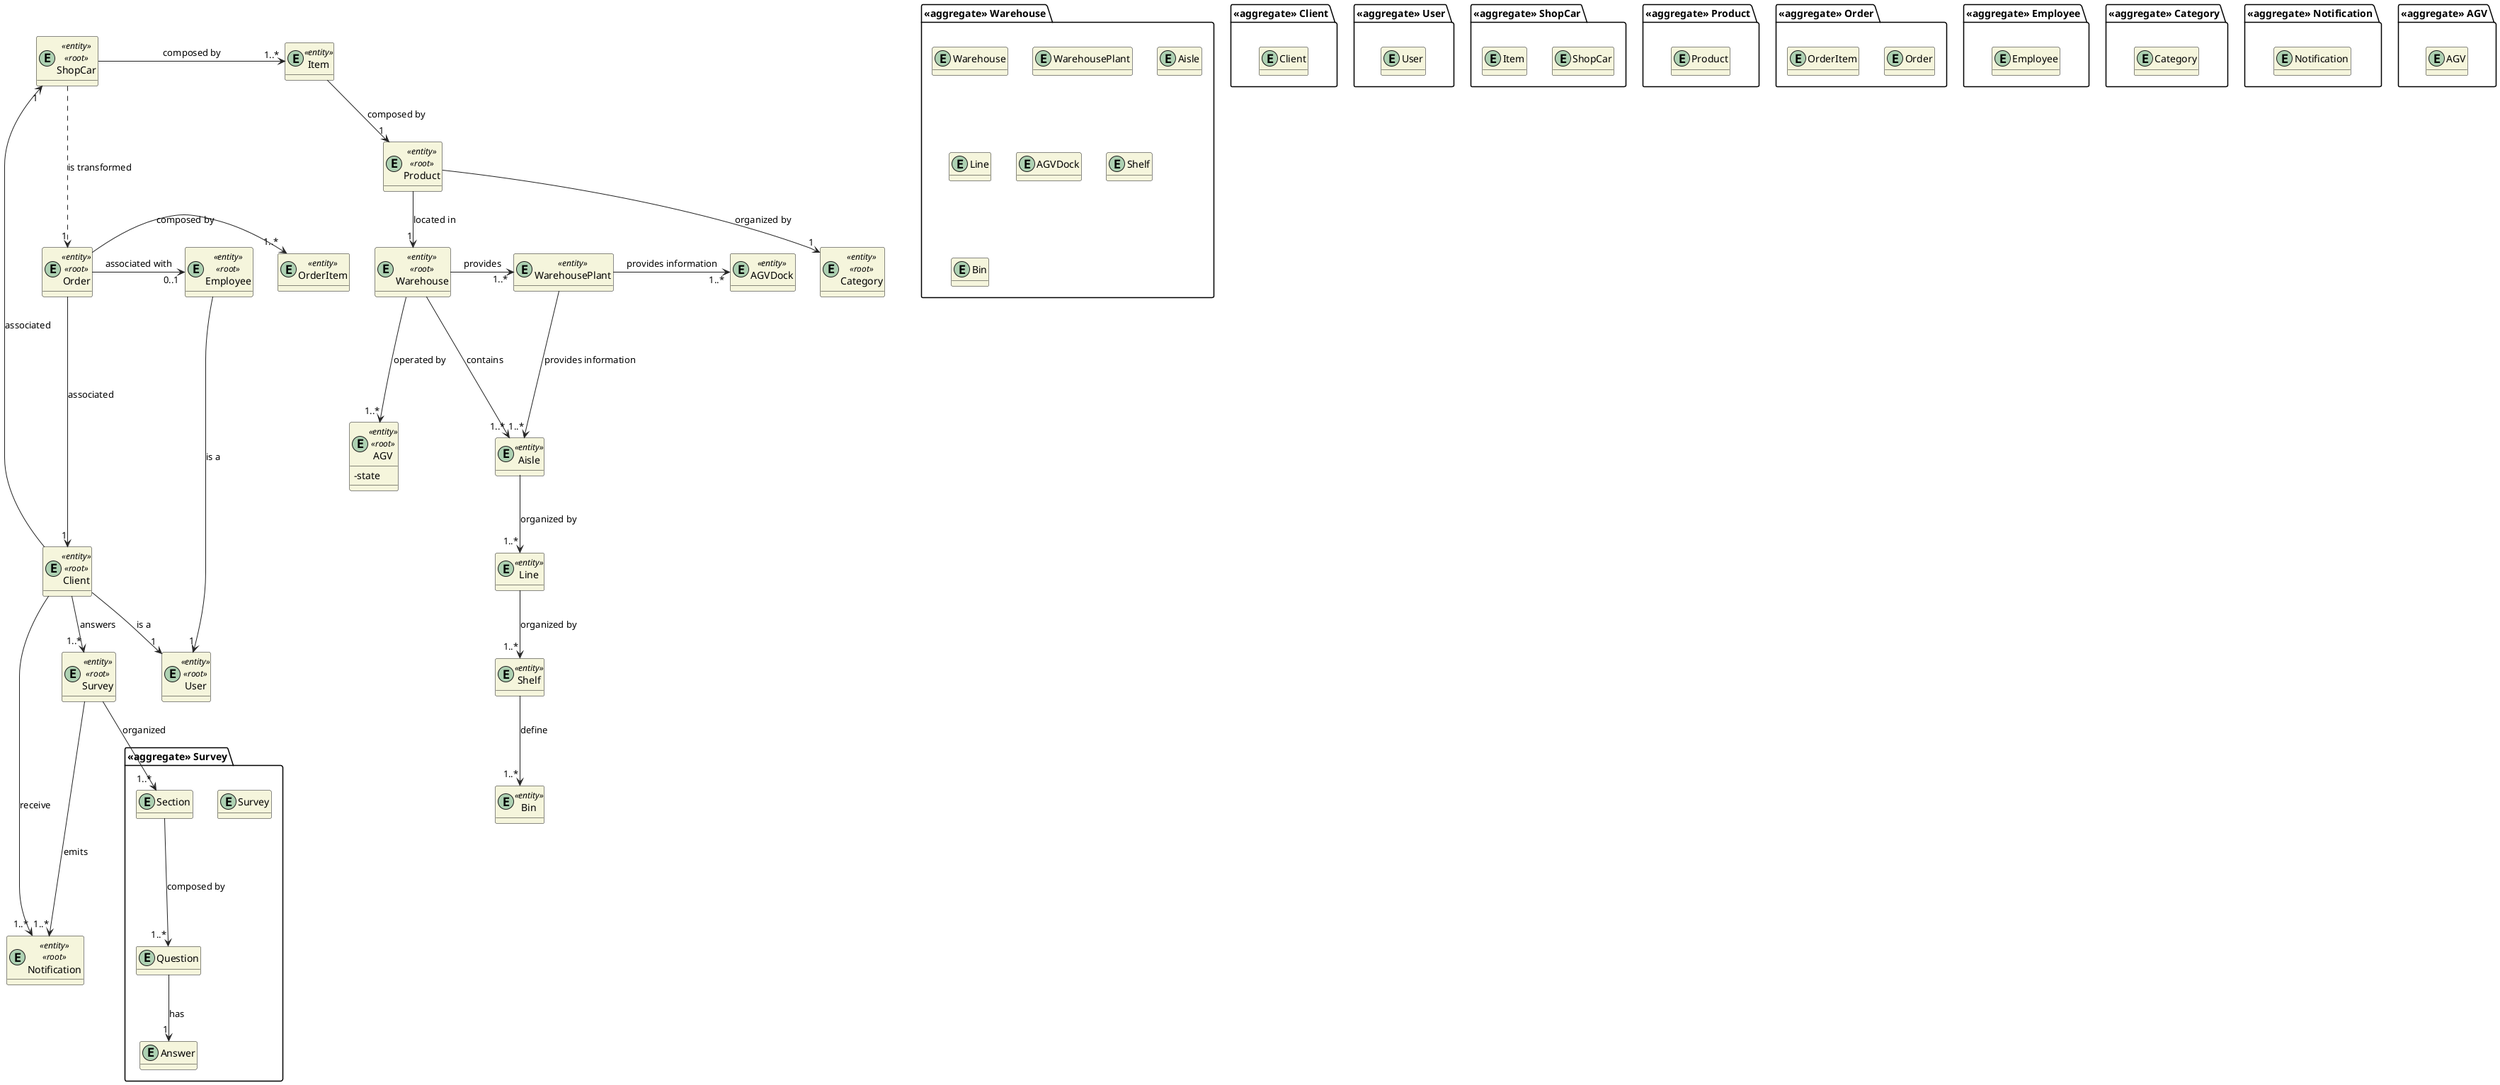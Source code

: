 @startuml
'https://plantuml.com/class-diagram

skinparam classAttributeIconSize 0
hide empty attributes
skinparam classBackgroundColor beige
skinparam ArrowColor #222222

package "<<aggregate>> Client" {
    entity Client
}

entity Client <<entity>> <<root>> {

}

package "<<aggregate>> User" {
    entity User
}

entity User <<entity>> <<root>> {

}

package "<<aggregate>> ShopCar"{
    entity ShopCar
    entity Item
}

entity ShopCar <<entity>> <<root>>{

}
package "<<aggregate>> Product"{
     entity Product


}



entity Product <<entity>> <<root>> {

}

package "<<aggregate>> Order"{
    entity Order
    entity OrderItem
}

entity OrderItem <<entity>> {

}

entity Order <<entity>> <<root>> {


}

package "<<aggregate>> Employee" {
    entity Employee
}

entity Employee <<entity>> <<root>> {

}

package "<<aggregate>> Category" {
    entity Category
}

entity Category <<entity>> <<root>> {

}
package "<<aggregate>> Survey" {
    entity Survey
    entity Section
    entity Question
    entity Answer

}

entity Survey <<entity>> <<root>> {


}

package "<<aggregate>> Notification" {
    entity Notification
}

entity Notification <<entity>> <<root>> {


}
package "<<aggregate>> Warehouse" {
    entity Warehouse
    entity WarehousePlant
    entity Aisle
    entity Line
    entity AGVDock
    entity Shelf
    entity Bin
}


entity Line <<entity>>{

}

entity Bin <<entity>>{}

entity AGVDock <<entity>> {
}

entity Shelf <<entity>>{

}


entity WarehousePlant <<entity>> {
}


entity Aisle <<entity>>{

}


package "<<aggregate>> AGV" {
    entity AGV
}

entity AGV <<entity>> <<root>> {
-state
}

entity Warehouse <<entity>> <<root>> {
}

entity Item <<entity>> {

}

Client -----> "1..*" Notification : receive
Client --> "1..*" Survey : answers
Client --> "1" User : is a
Employee --> "1" User : is a
Client -----> "1" ShopCar : associated

Survey --> "1..*" Notification : emits

ShopCar ...> "1" Order : is transformed
ShopCar -> "1..*" Item : composed by

Item --> "1" Product : composed by

Order -> "0..1" Employee : associated with
Order ----> "1" Client : associated
Order -> "1..*" OrderItem : composed by

Product --> "1" Category : organized by

Warehouse ---> "1..*" AGV : operated by
Warehouse -> "1..*" Aisle : contains
Warehouse -> "1..*" WarehousePlant : provides

Aisle --> "1..*" Line : organized by
Line --> "1..*" Shelf : organized by

Shelf --> "1..*" Bin : define

WarehousePlant ---> "1..*" Aisle : provides information
WarehousePlant -> "1..*" AGVDock : provides information


Product--> "1" Warehouse : located in

Survey --> "1..*" Section : organized
Section ---> "1..*" Question: composed by
Question --> "1" Answer : has

@enduml